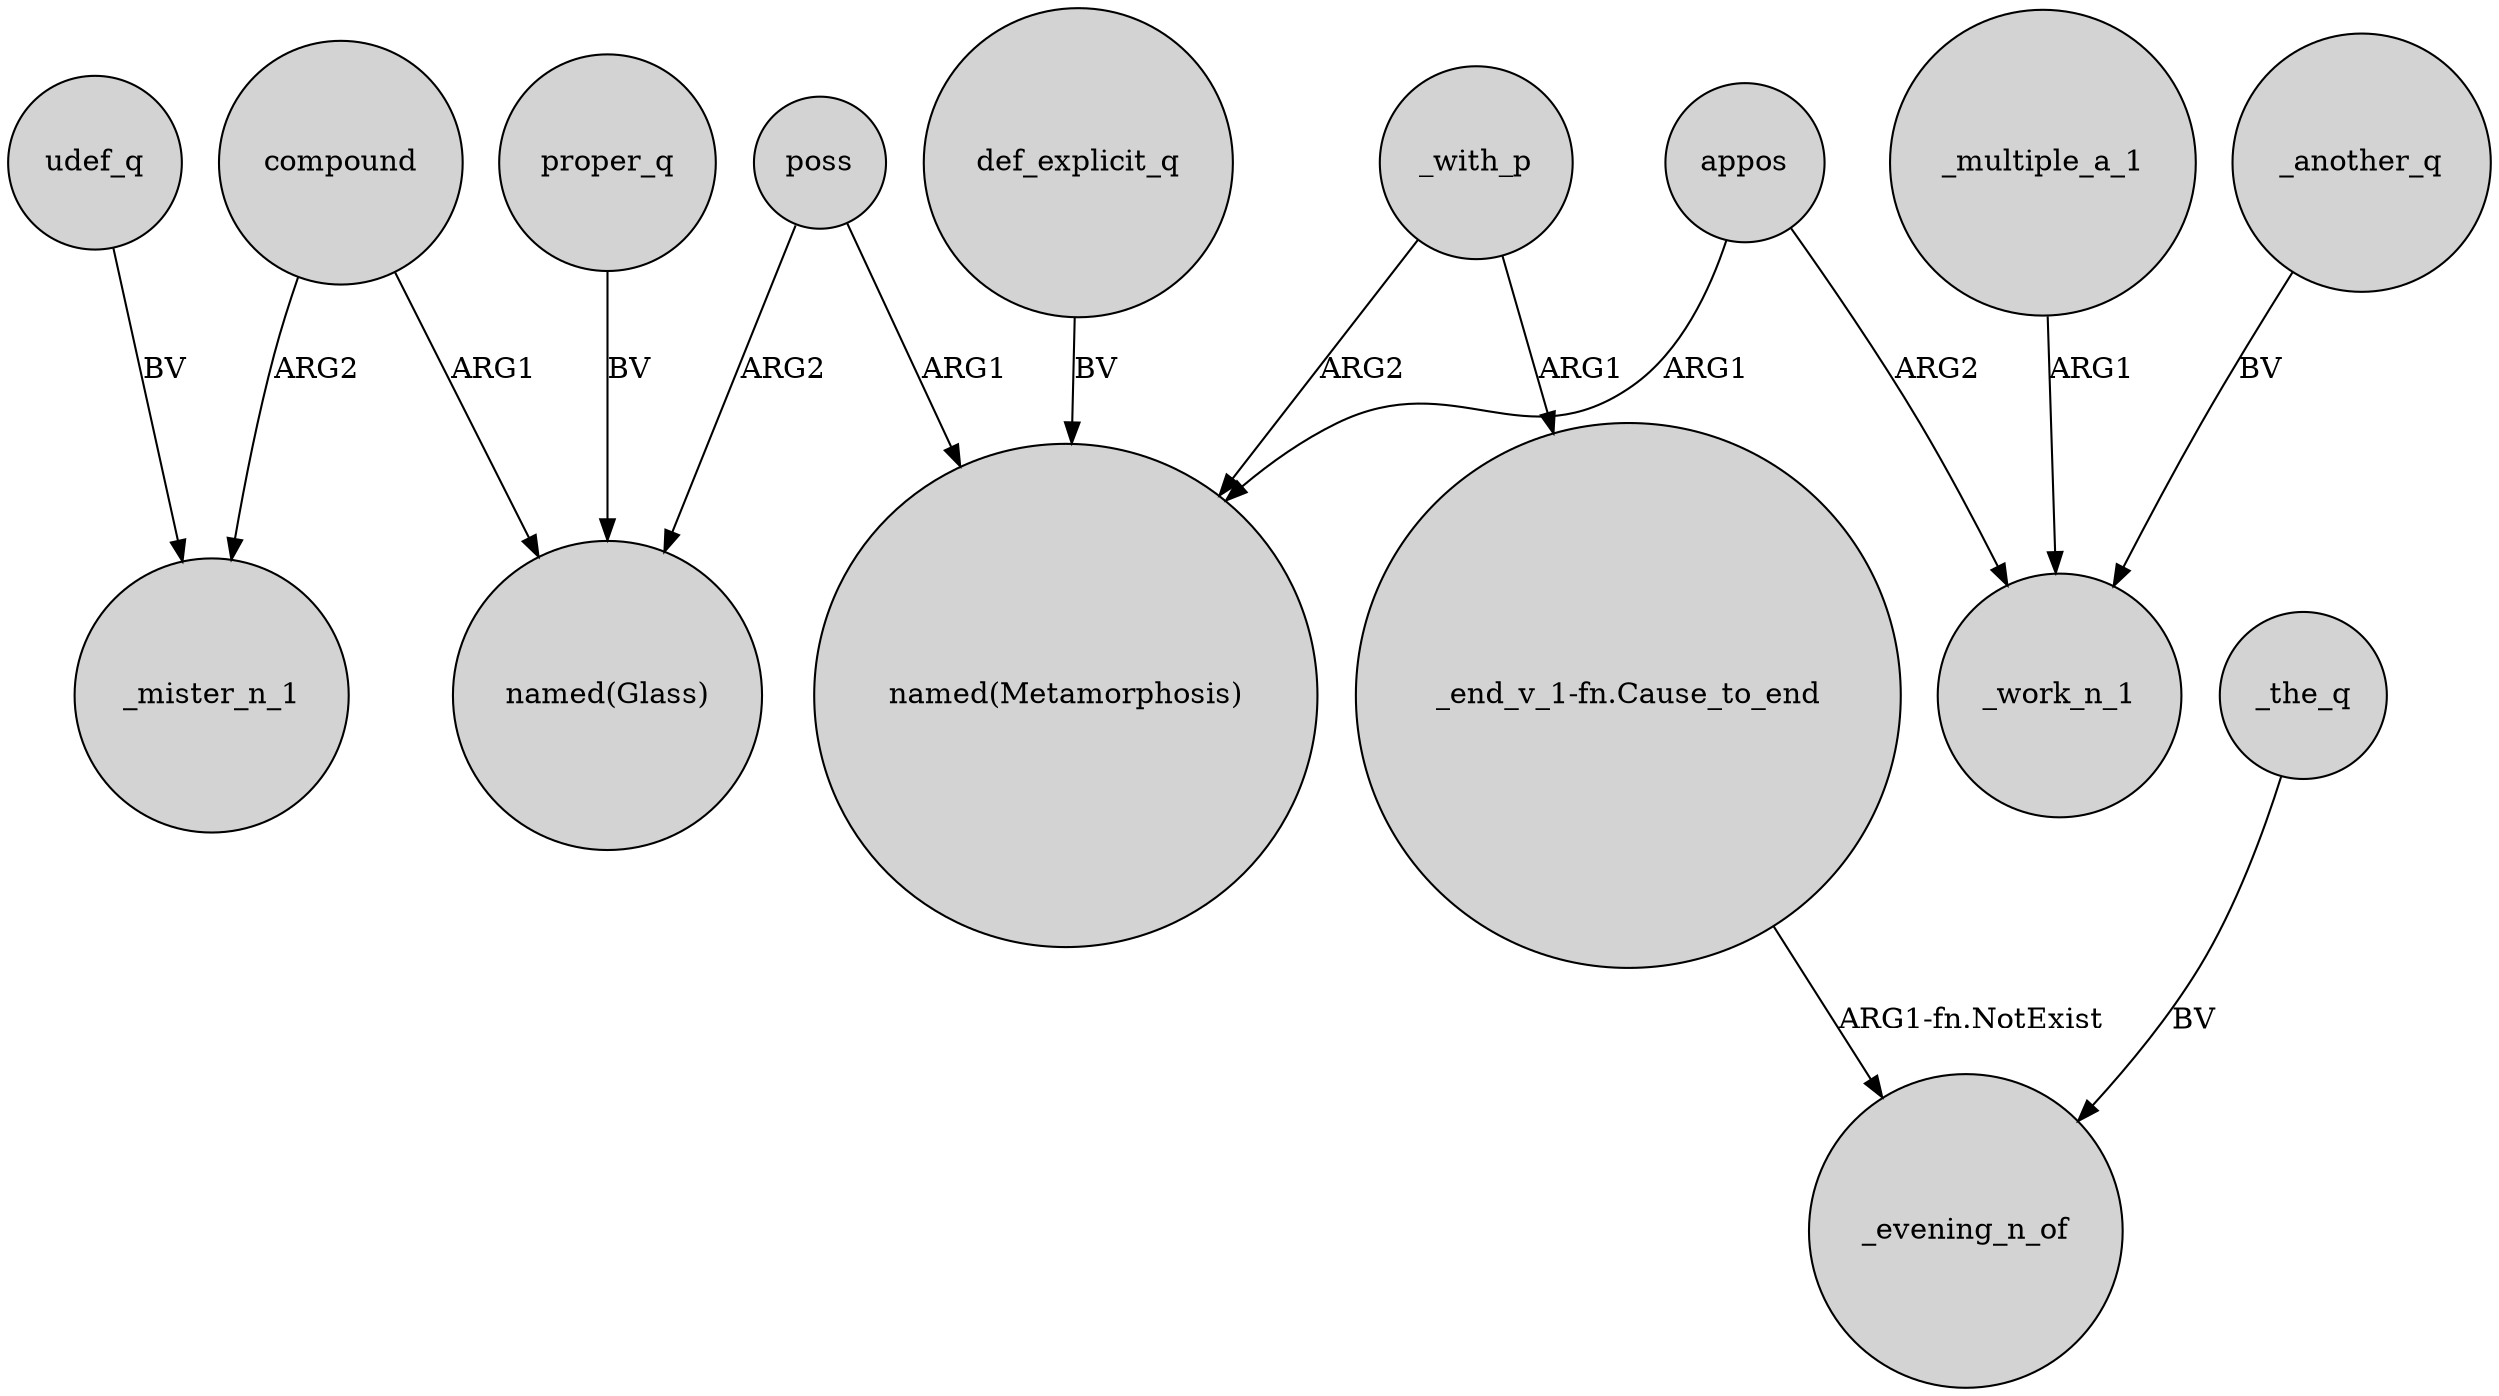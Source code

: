 digraph {
	node [shape=circle style=filled]
	udef_q -> _mister_n_1 [label=BV]
	def_explicit_q -> "named(Metamorphosis)" [label=BV]
	"_end_v_1-fn.Cause_to_end" -> _evening_n_of [label="ARG1-fn.NotExist"]
	appos -> "named(Metamorphosis)" [label=ARG1]
	_another_q -> _work_n_1 [label=BV]
	proper_q -> "named(Glass)" [label=BV]
	appos -> _work_n_1 [label=ARG2]
	_multiple_a_1 -> _work_n_1 [label=ARG1]
	compound -> _mister_n_1 [label=ARG2]
	_with_p -> "named(Metamorphosis)" [label=ARG2]
	poss -> "named(Metamorphosis)" [label=ARG1]
	poss -> "named(Glass)" [label=ARG2]
	_with_p -> "_end_v_1-fn.Cause_to_end" [label=ARG1]
	_the_q -> _evening_n_of [label=BV]
	compound -> "named(Glass)" [label=ARG1]
}
